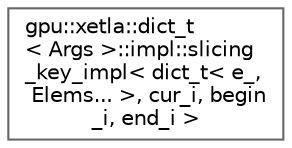 digraph "Graphical Class Hierarchy"
{
 // LATEX_PDF_SIZE
  bgcolor="transparent";
  edge [fontname=Helvetica,fontsize=10,labelfontname=Helvetica,labelfontsize=10];
  node [fontname=Helvetica,fontsize=10,shape=box,height=0.2,width=0.4];
  rankdir="LR";
  Node0 [id="Node000000",label="gpu::xetla::dict_t\l\< Args \>::impl::slicing\l_key_impl\< dict_t\< e_,\l Elems... \>, cur_i, begin\l_i, end_i \>",height=0.2,width=0.4,color="grey40", fillcolor="white", style="filled",URL="$structgpu_1_1xetla_1_1dict__t_1_1impl_1_1slicing__key__impl_3_01dict__t_3_01e___00_01Elems_8_8_8ef59b8bf9ad1f8ee6798f77a95ef70b8.html",tooltip=" "];
}
